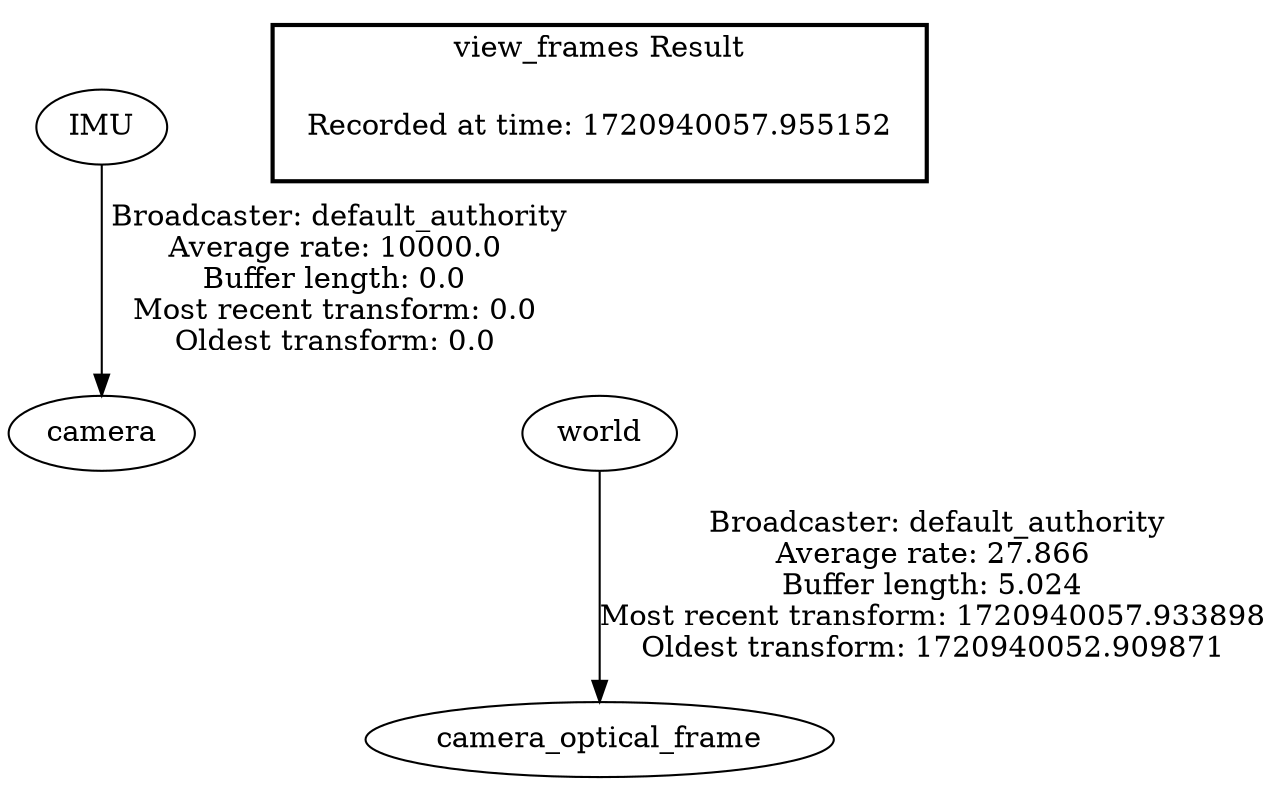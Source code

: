 digraph G {
"IMU" -> "camera"[label=" Broadcaster: default_authority\nAverage rate: 10000.0\nBuffer length: 0.0\nMost recent transform: 0.0\nOldest transform: 0.0\n"];
"world" -> "camera_optical_frame"[label=" Broadcaster: default_authority\nAverage rate: 27.866\nBuffer length: 5.024\nMost recent transform: 1720940057.933898\nOldest transform: 1720940052.909871\n"];
edge [style=invis];
 subgraph cluster_legend { style=bold; color=black; label ="view_frames Result";
"Recorded at time: 1720940057.955152"[ shape=plaintext ] ;
}->"world";
}